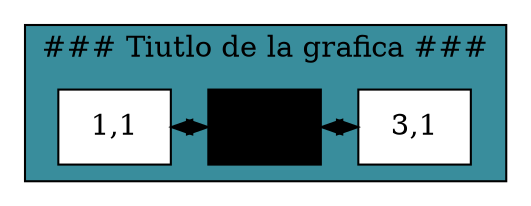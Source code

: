 digraph D{
    node[shape = box fillcolor = "FFEDBB" style = filled]
    
    subgraph cluster_p{
        label = "### Tiutlo de la grafica ###"
        bgcolor = "#398D9C"
        edge[dir = "both"]

        C1[label = "1,1", group=1, fillcolor = white]
        C2[label = "2,1", group=2, fillcolor = black];
        C3[label = "3,1", group=3, fillcolor = white];
        C1 -> C2;
        C2 -> C3
        {rank=same;C1;C2;C3}
    }




}